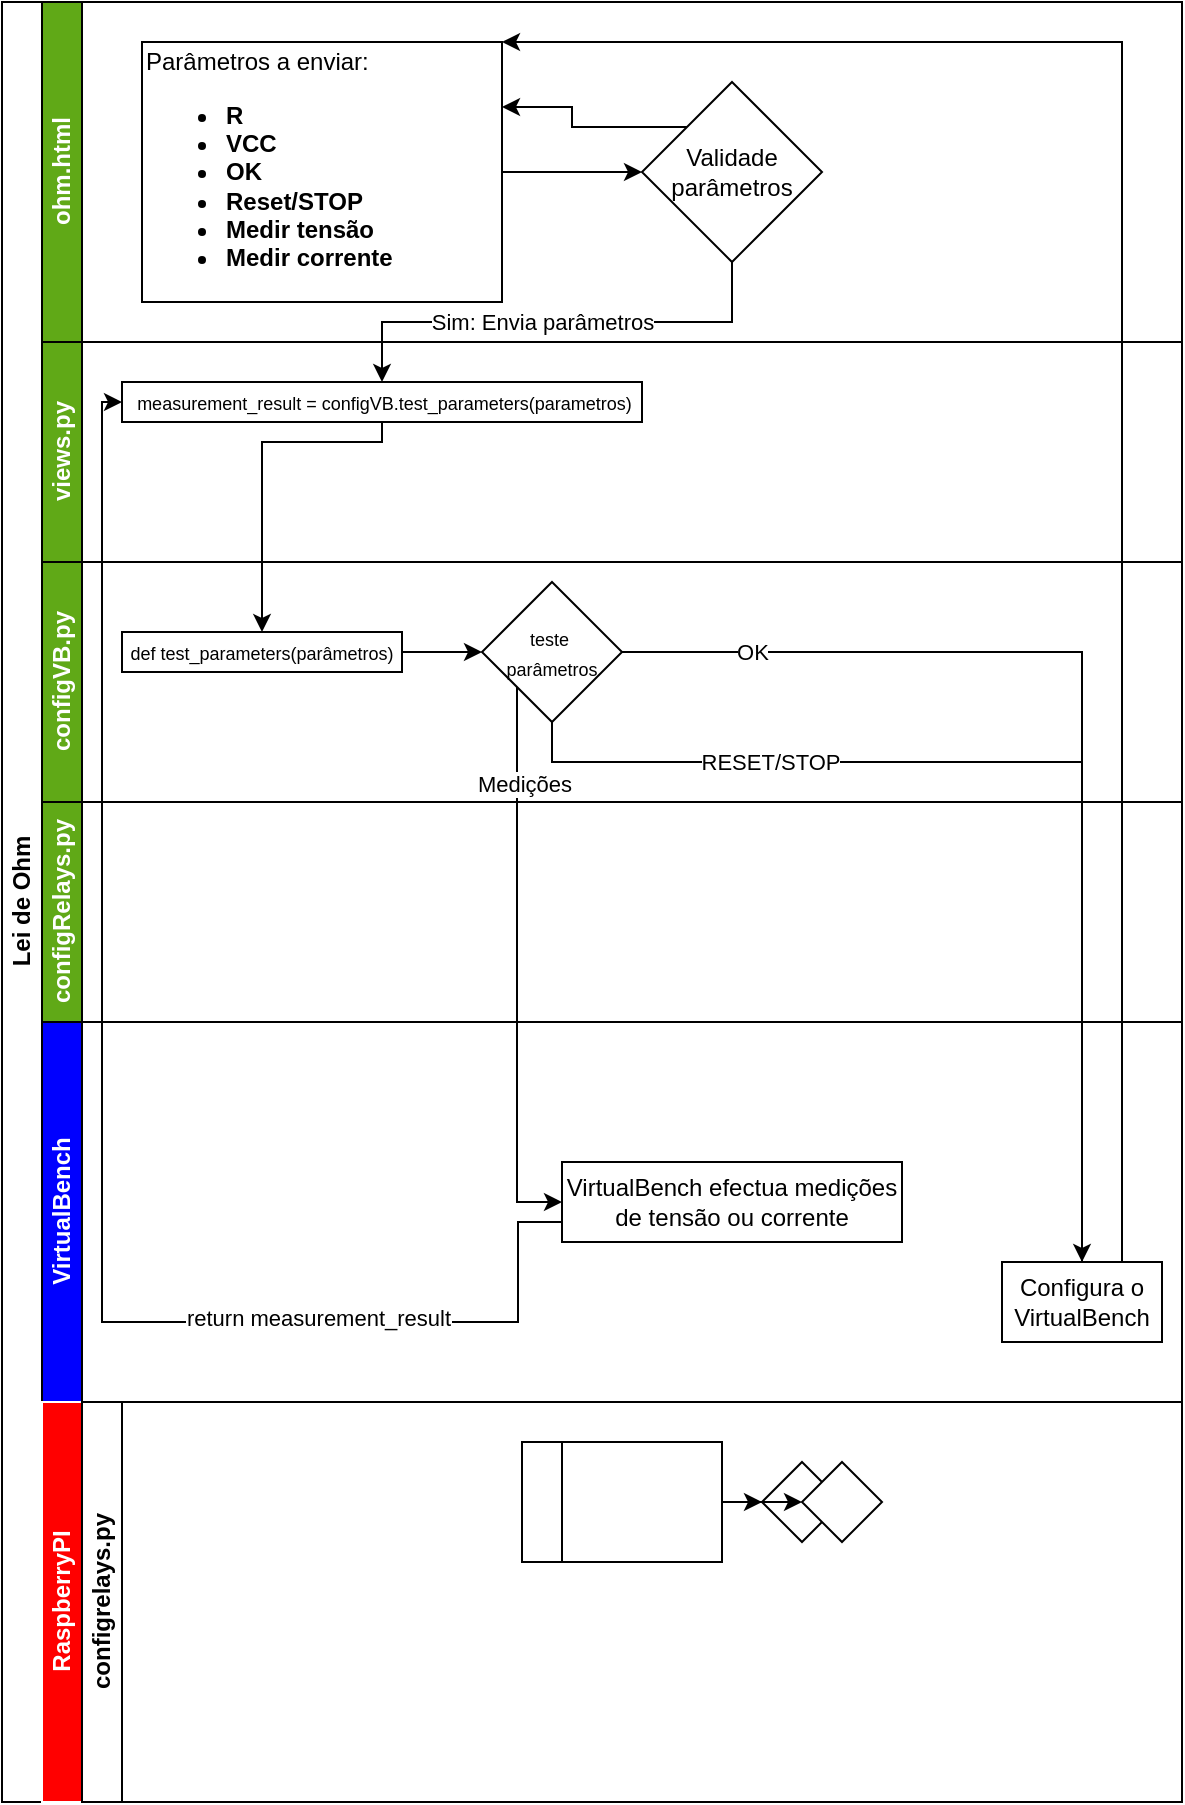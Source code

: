 <mxfile version="24.7.7">
  <diagram id="prtHgNgQTEPvFCAcTncT" name="Page-1">
    <mxGraphModel dx="1154" dy="513" grid="1" gridSize="10" guides="1" tooltips="1" connect="1" arrows="1" fold="1" page="1" pageScale="1" pageWidth="827" pageHeight="1169" math="0" shadow="0">
      <root>
        <mxCell id="0" />
        <mxCell id="1" parent="0" />
        <mxCell id="GOfvM1B0ZKZ93wvjMKwl-1" value="Lei de Ohm" style="swimlane;html=1;childLayout=stackLayout;resizeParent=1;resizeParentMax=0;horizontal=0;startSize=20;horizontalStack=0;" vertex="1" parent="1">
          <mxGeometry x="120" y="40" width="590" height="900" as="geometry" />
        </mxCell>
        <mxCell id="GOfvM1B0ZKZ93wvjMKwl-6" value="&lt;font color=&quot;#ffffff&quot;&gt;ohm.html&lt;/font&gt;" style="swimlane;html=1;startSize=20;horizontal=0;fillColor=#60A917;" vertex="1" parent="GOfvM1B0ZKZ93wvjMKwl-1">
          <mxGeometry x="20" width="570" height="170" as="geometry" />
        </mxCell>
        <mxCell id="GOfvM1B0ZKZ93wvjMKwl-67" style="edgeStyle=orthogonalEdgeStyle;rounded=0;orthogonalLoop=1;jettySize=auto;html=1;entryX=0;entryY=0.5;entryDx=0;entryDy=0;" edge="1" parent="GOfvM1B0ZKZ93wvjMKwl-6" source="GOfvM1B0ZKZ93wvjMKwl-9" target="GOfvM1B0ZKZ93wvjMKwl-16">
          <mxGeometry relative="1" as="geometry" />
        </mxCell>
        <mxCell id="GOfvM1B0ZKZ93wvjMKwl-9" value="Parâmetros a enviar:&lt;br&gt;&lt;ul&gt;&lt;li&gt;&lt;b&gt;R&lt;/b&gt;&lt;/li&gt;&lt;li&gt;&lt;b&gt;VCC&lt;/b&gt;&lt;/li&gt;&lt;li&gt;&lt;b&gt;OK&lt;/b&gt;&lt;/li&gt;&lt;li&gt;&lt;b&gt;Reset/STOP&lt;/b&gt;&lt;/li&gt;&lt;li&gt;&lt;b&gt;Medir tensão&lt;/b&gt;&lt;/li&gt;&lt;li&gt;&lt;b&gt;Medir corrente&lt;/b&gt;&lt;/li&gt;&lt;/ul&gt;" style="rounded=0;whiteSpace=wrap;html=1;fontFamily=Helvetica;fontSize=12;fontColor=#000000;align=left;" vertex="1" parent="GOfvM1B0ZKZ93wvjMKwl-6">
          <mxGeometry x="50" y="20" width="180" height="130" as="geometry" />
        </mxCell>
        <mxCell id="GOfvM1B0ZKZ93wvjMKwl-86" style="edgeStyle=orthogonalEdgeStyle;rounded=0;orthogonalLoop=1;jettySize=auto;html=1;exitX=0;exitY=0;exitDx=0;exitDy=0;entryX=1;entryY=0.25;entryDx=0;entryDy=0;" edge="1" parent="GOfvM1B0ZKZ93wvjMKwl-6" source="GOfvM1B0ZKZ93wvjMKwl-16" target="GOfvM1B0ZKZ93wvjMKwl-9">
          <mxGeometry relative="1" as="geometry" />
        </mxCell>
        <mxCell id="GOfvM1B0ZKZ93wvjMKwl-16" value="Validade parâmetros" style="rhombus;whiteSpace=wrap;html=1;fontFamily=Helvetica;fontSize=12;fontColor=#000000;align=center;" vertex="1" parent="GOfvM1B0ZKZ93wvjMKwl-6">
          <mxGeometry x="300" y="40" width="90" height="90" as="geometry" />
        </mxCell>
        <mxCell id="GOfvM1B0ZKZ93wvjMKwl-13" value="&lt;font color=&quot;#ffffff&quot;&gt;views.py&lt;/font&gt;" style="swimlane;html=1;startSize=20;horizontal=0;fillColor=#60A917;" vertex="1" parent="GOfvM1B0ZKZ93wvjMKwl-1">
          <mxGeometry x="20" y="170" width="570" height="110" as="geometry" />
        </mxCell>
        <mxCell id="GOfvM1B0ZKZ93wvjMKwl-15" value="&lt;div style=&quot;line-height: 19px;&quot;&gt;&lt;font style=&quot;font-size: 9px;&quot;&gt;&amp;nbsp;measurement_result = configVB.test_parameters(parametros)&lt;/font&gt;&lt;/div&gt;" style="rounded=0;whiteSpace=wrap;html=1;fontFamily=Helvetica;fontSize=12;fontColor=#000000;align=center;" vertex="1" parent="GOfvM1B0ZKZ93wvjMKwl-13">
          <mxGeometry x="40" y="20" width="260" height="20" as="geometry" />
        </mxCell>
        <mxCell id="GOfvM1B0ZKZ93wvjMKwl-17" value="&lt;font color=&quot;#ffffff&quot;&gt;configVB.py&lt;/font&gt;" style="swimlane;html=1;startSize=20;horizontal=0;fillColor=#60A917;" vertex="1" parent="GOfvM1B0ZKZ93wvjMKwl-1">
          <mxGeometry x="20" y="280" width="570" height="120" as="geometry" />
        </mxCell>
        <mxCell id="dNxyNK7c78bLwvsdeMH5-26" value="&lt;div style=&quot;line-height: 19px;&quot;&gt;&lt;font style=&quot;font-size: 9px;&quot;&gt;def test_parameters(parâmetros)&lt;/font&gt;&lt;/div&gt;" style="rounded=0;whiteSpace=wrap;html=1;fontFamily=Helvetica;fontSize=12;fontColor=#000000;align=center;" parent="GOfvM1B0ZKZ93wvjMKwl-17" vertex="1">
          <mxGeometry x="40" y="35" width="140" height="20" as="geometry" />
        </mxCell>
        <mxCell id="GOfvM1B0ZKZ93wvjMKwl-79" style="edgeStyle=orthogonalEdgeStyle;rounded=0;orthogonalLoop=1;jettySize=auto;html=1;exitX=0.5;exitY=1;exitDx=0;exitDy=0;" edge="1" parent="GOfvM1B0ZKZ93wvjMKwl-17" source="dNxyNK7c78bLwvsdeMH5-28">
          <mxGeometry relative="1" as="geometry">
            <mxPoint x="520" y="380" as="targetPoint" />
            <Array as="points">
              <mxPoint x="255" y="100" />
              <mxPoint x="520" y="100" />
            </Array>
          </mxGeometry>
        </mxCell>
        <mxCell id="GOfvM1B0ZKZ93wvjMKwl-80" value="RESET/STOP" style="edgeLabel;html=1;align=center;verticalAlign=middle;resizable=0;points=[];" vertex="1" connectable="0" parent="GOfvM1B0ZKZ93wvjMKwl-79">
          <mxGeometry x="-0.537" relative="1" as="geometry">
            <mxPoint x="-2" as="offset" />
          </mxGeometry>
        </mxCell>
        <mxCell id="dNxyNK7c78bLwvsdeMH5-28" value="&lt;p&gt;&lt;font style=&quot;font-size: 9px;&quot;&gt;teste&amp;nbsp;&lt;br&gt;&lt;/font&gt;&lt;span style=&quot;font-size: 9px; background-color: initial;&quot;&gt;parâmetros&lt;/span&gt;&lt;/p&gt;" style="rhombus;whiteSpace=wrap;html=1;fontFamily=Helvetica;fontSize=12;fontColor=#000000;align=center;" parent="GOfvM1B0ZKZ93wvjMKwl-17" vertex="1">
          <mxGeometry x="220" y="10" width="70" height="70" as="geometry" />
        </mxCell>
        <mxCell id="GOfvM1B0ZKZ93wvjMKwl-74" style="edgeStyle=orthogonalEdgeStyle;rounded=0;orthogonalLoop=1;jettySize=auto;html=1;entryX=0;entryY=0.5;entryDx=0;entryDy=0;" edge="1" parent="GOfvM1B0ZKZ93wvjMKwl-17" source="dNxyNK7c78bLwvsdeMH5-26" target="dNxyNK7c78bLwvsdeMH5-28">
          <mxGeometry relative="1" as="geometry" />
        </mxCell>
        <mxCell id="GOfvM1B0ZKZ93wvjMKwl-21" value="&lt;font color=&quot;#ffffff&quot;&gt;configRelays.py&lt;/font&gt;" style="swimlane;html=1;startSize=20;horizontal=0;fillColor=#60A917;" vertex="1" parent="GOfvM1B0ZKZ93wvjMKwl-1">
          <mxGeometry x="20" y="400" width="570" height="110" as="geometry" />
        </mxCell>
        <mxCell id="GOfvM1B0ZKZ93wvjMKwl-49" value="&lt;font color=&quot;#ffffff&quot;&gt;VirtualBench&lt;/font&gt;" style="swimlane;html=1;startSize=20;horizontal=0;fillColor=#0000FF;" vertex="1" parent="GOfvM1B0ZKZ93wvjMKwl-1">
          <mxGeometry x="20" y="510" width="570" height="190" as="geometry" />
        </mxCell>
        <mxCell id="GOfvM1B0ZKZ93wvjMKwl-81" value="VirtualBench efectua medições de tensão ou corrente" style="rounded=0;whiteSpace=wrap;html=1;" vertex="1" parent="GOfvM1B0ZKZ93wvjMKwl-49">
          <mxGeometry x="260" y="70" width="170" height="40" as="geometry" />
        </mxCell>
        <mxCell id="GOfvM1B0ZKZ93wvjMKwl-53" value="&lt;font color=&quot;#ffffff&quot;&gt;RaspberryPI&lt;/font&gt;" style="swimlane;html=1;startSize=20;horizontal=0;fillColor=#FF0000;strokeColor=#FFFFFF;" vertex="1" parent="GOfvM1B0ZKZ93wvjMKwl-1">
          <mxGeometry x="20" y="700" width="570" height="200" as="geometry" />
        </mxCell>
        <mxCell id="GOfvM1B0ZKZ93wvjMKwl-54" value="" style="edgeStyle=orthogonalEdgeStyle;rounded=0;orthogonalLoop=1;jettySize=auto;html=1;endArrow=classic;endFill=1;" edge="1" parent="GOfvM1B0ZKZ93wvjMKwl-53" source="GOfvM1B0ZKZ93wvjMKwl-55" target="GOfvM1B0ZKZ93wvjMKwl-56">
          <mxGeometry relative="1" as="geometry" />
        </mxCell>
        <mxCell id="GOfvM1B0ZKZ93wvjMKwl-55" value="" style="rounded=0;whiteSpace=wrap;html=1;fontFamily=Helvetica;fontSize=12;fontColor=#000000;align=center;" vertex="1" parent="GOfvM1B0ZKZ93wvjMKwl-53">
          <mxGeometry x="240" y="20" width="80" height="60" as="geometry" />
        </mxCell>
        <mxCell id="GOfvM1B0ZKZ93wvjMKwl-56" value="" style="rhombus;whiteSpace=wrap;html=1;fontFamily=Helvetica;fontSize=12;fontColor=#000000;align=center;" vertex="1" parent="GOfvM1B0ZKZ93wvjMKwl-53">
          <mxGeometry x="360" y="30" width="40" height="40" as="geometry" />
        </mxCell>
        <mxCell id="GOfvM1B0ZKZ93wvjMKwl-61" value="configrelays.py" style="swimlane;html=1;startSize=20;horizontal=0;" vertex="1" parent="GOfvM1B0ZKZ93wvjMKwl-53">
          <mxGeometry x="20" width="550" height="200" as="geometry" />
        </mxCell>
        <mxCell id="GOfvM1B0ZKZ93wvjMKwl-62" value="" style="edgeStyle=orthogonalEdgeStyle;rounded=0;orthogonalLoop=1;jettySize=auto;html=1;endArrow=classic;endFill=1;" edge="1" parent="GOfvM1B0ZKZ93wvjMKwl-61" source="GOfvM1B0ZKZ93wvjMKwl-63" target="GOfvM1B0ZKZ93wvjMKwl-64">
          <mxGeometry relative="1" as="geometry" />
        </mxCell>
        <mxCell id="GOfvM1B0ZKZ93wvjMKwl-63" value="" style="rounded=0;whiteSpace=wrap;html=1;fontFamily=Helvetica;fontSize=12;fontColor=#000000;align=center;" vertex="1" parent="GOfvM1B0ZKZ93wvjMKwl-61">
          <mxGeometry x="240" y="20" width="80" height="60" as="geometry" />
        </mxCell>
        <mxCell id="GOfvM1B0ZKZ93wvjMKwl-64" value="" style="rhombus;whiteSpace=wrap;html=1;fontFamily=Helvetica;fontSize=12;fontColor=#000000;align=center;" vertex="1" parent="GOfvM1B0ZKZ93wvjMKwl-61">
          <mxGeometry x="360" y="30" width="40" height="40" as="geometry" />
        </mxCell>
        <mxCell id="GOfvM1B0ZKZ93wvjMKwl-70" style="edgeStyle=orthogonalEdgeStyle;rounded=0;orthogonalLoop=1;jettySize=auto;html=1;exitX=0.5;exitY=1;exitDx=0;exitDy=0;entryX=0.5;entryY=0;entryDx=0;entryDy=0;" edge="1" parent="GOfvM1B0ZKZ93wvjMKwl-1" source="GOfvM1B0ZKZ93wvjMKwl-16" target="GOfvM1B0ZKZ93wvjMKwl-15">
          <mxGeometry relative="1" as="geometry">
            <Array as="points">
              <mxPoint x="365" y="160" />
              <mxPoint x="190" y="160" />
            </Array>
          </mxGeometry>
        </mxCell>
        <mxCell id="GOfvM1B0ZKZ93wvjMKwl-71" value="Sim: Envia parâmetros" style="edgeLabel;html=1;align=center;verticalAlign=middle;resizable=0;points=[];" vertex="1" connectable="0" parent="GOfvM1B0ZKZ93wvjMKwl-70">
          <mxGeometry x="0.069" y="3" relative="1" as="geometry">
            <mxPoint y="-3" as="offset" />
          </mxGeometry>
        </mxCell>
        <mxCell id="GOfvM1B0ZKZ93wvjMKwl-72" style="edgeStyle=orthogonalEdgeStyle;rounded=0;orthogonalLoop=1;jettySize=auto;html=1;" edge="1" parent="GOfvM1B0ZKZ93wvjMKwl-1" source="GOfvM1B0ZKZ93wvjMKwl-15" target="dNxyNK7c78bLwvsdeMH5-26">
          <mxGeometry relative="1" as="geometry">
            <Array as="points">
              <mxPoint x="190" y="220" />
              <mxPoint x="130" y="220" />
            </Array>
          </mxGeometry>
        </mxCell>
        <mxCell id="GOfvM1B0ZKZ93wvjMKwl-82" style="edgeStyle=orthogonalEdgeStyle;rounded=0;orthogonalLoop=1;jettySize=auto;html=1;exitX=0;exitY=1;exitDx=0;exitDy=0;entryX=0;entryY=0.5;entryDx=0;entryDy=0;" edge="1" parent="GOfvM1B0ZKZ93wvjMKwl-1" source="dNxyNK7c78bLwvsdeMH5-28" target="GOfvM1B0ZKZ93wvjMKwl-81">
          <mxGeometry relative="1" as="geometry" />
        </mxCell>
        <mxCell id="GOfvM1B0ZKZ93wvjMKwl-83" value="Medições" style="edgeLabel;html=1;align=center;verticalAlign=middle;resizable=0;points=[];" vertex="1" connectable="0" parent="GOfvM1B0ZKZ93wvjMKwl-82">
          <mxGeometry x="-0.837" relative="1" as="geometry">
            <mxPoint x="3" y="25" as="offset" />
          </mxGeometry>
        </mxCell>
        <mxCell id="GOfvM1B0ZKZ93wvjMKwl-84" style="edgeStyle=orthogonalEdgeStyle;rounded=0;orthogonalLoop=1;jettySize=auto;html=1;exitX=0;exitY=0.75;exitDx=0;exitDy=0;entryX=0;entryY=0.5;entryDx=0;entryDy=0;" edge="1" parent="GOfvM1B0ZKZ93wvjMKwl-1" source="GOfvM1B0ZKZ93wvjMKwl-81" target="GOfvM1B0ZKZ93wvjMKwl-15">
          <mxGeometry relative="1" as="geometry">
            <Array as="points">
              <mxPoint x="258" y="610" />
              <mxPoint x="258" y="660" />
              <mxPoint x="50" y="660" />
              <mxPoint x="50" y="200" />
            </Array>
          </mxGeometry>
        </mxCell>
        <mxCell id="GOfvM1B0ZKZ93wvjMKwl-85" value="return measurement_result" style="edgeLabel;html=1;align=center;verticalAlign=middle;resizable=0;points=[];" vertex="1" connectable="0" parent="GOfvM1B0ZKZ93wvjMKwl-84">
          <mxGeometry x="-0.622" y="-2" relative="1" as="geometry">
            <mxPoint x="-30" as="offset" />
          </mxGeometry>
        </mxCell>
        <mxCell id="GOfvM1B0ZKZ93wvjMKwl-77" style="edgeStyle=orthogonalEdgeStyle;rounded=0;orthogonalLoop=1;jettySize=auto;html=1;exitX=0.75;exitY=0;exitDx=0;exitDy=0;entryX=1;entryY=0;entryDx=0;entryDy=0;" edge="1" parent="1" source="GOfvM1B0ZKZ93wvjMKwl-76" target="GOfvM1B0ZKZ93wvjMKwl-9">
          <mxGeometry relative="1" as="geometry">
            <Array as="points">
              <mxPoint x="680" y="60" />
            </Array>
          </mxGeometry>
        </mxCell>
        <mxCell id="GOfvM1B0ZKZ93wvjMKwl-76" value="Configura o VirtualBench" style="rounded=0;whiteSpace=wrap;html=1;" vertex="1" parent="1">
          <mxGeometry x="620" y="670" width="80" height="40" as="geometry" />
        </mxCell>
        <mxCell id="GOfvM1B0ZKZ93wvjMKwl-75" style="edgeStyle=orthogonalEdgeStyle;rounded=0;orthogonalLoop=1;jettySize=auto;html=1;" edge="1" parent="1" source="dNxyNK7c78bLwvsdeMH5-28" target="GOfvM1B0ZKZ93wvjMKwl-76">
          <mxGeometry relative="1" as="geometry">
            <mxPoint x="640.0" y="700" as="targetPoint" />
          </mxGeometry>
        </mxCell>
        <mxCell id="GOfvM1B0ZKZ93wvjMKwl-78" value="OK" style="edgeLabel;html=1;align=center;verticalAlign=middle;resizable=0;points=[];" vertex="1" connectable="0" parent="GOfvM1B0ZKZ93wvjMKwl-75">
          <mxGeometry x="-0.753" y="-3" relative="1" as="geometry">
            <mxPoint x="-1" y="-3" as="offset" />
          </mxGeometry>
        </mxCell>
      </root>
    </mxGraphModel>
  </diagram>
</mxfile>
